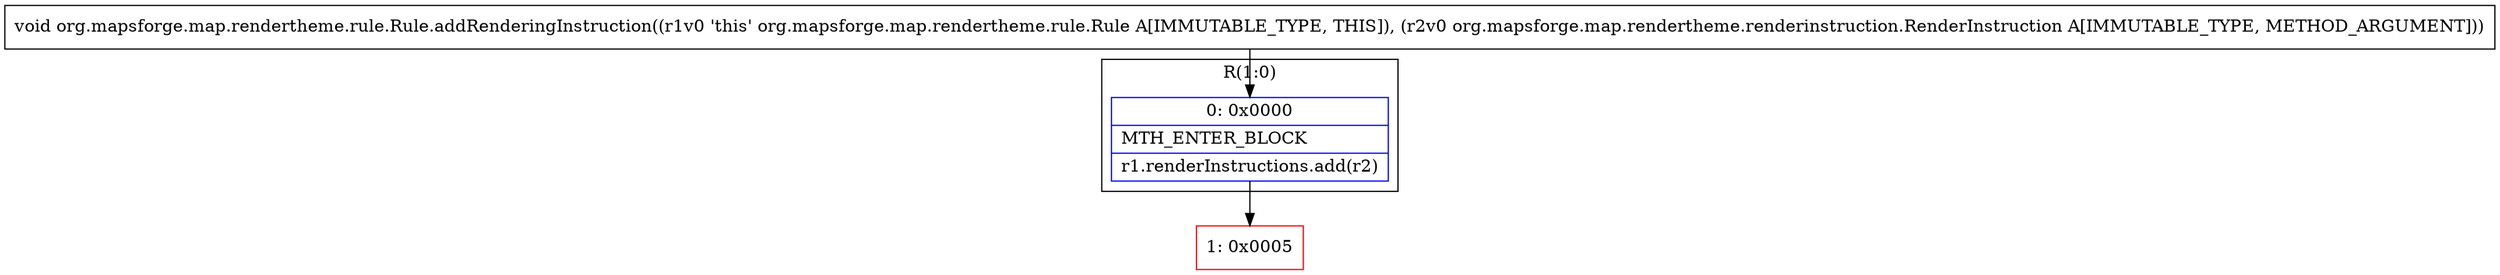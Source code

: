 digraph "CFG fororg.mapsforge.map.rendertheme.rule.Rule.addRenderingInstruction(Lorg\/mapsforge\/map\/rendertheme\/renderinstruction\/RenderInstruction;)V" {
subgraph cluster_Region_1422109750 {
label = "R(1:0)";
node [shape=record,color=blue];
Node_0 [shape=record,label="{0\:\ 0x0000|MTH_ENTER_BLOCK\l|r1.renderInstructions.add(r2)\l}"];
}
Node_1 [shape=record,color=red,label="{1\:\ 0x0005}"];
MethodNode[shape=record,label="{void org.mapsforge.map.rendertheme.rule.Rule.addRenderingInstruction((r1v0 'this' org.mapsforge.map.rendertheme.rule.Rule A[IMMUTABLE_TYPE, THIS]), (r2v0 org.mapsforge.map.rendertheme.renderinstruction.RenderInstruction A[IMMUTABLE_TYPE, METHOD_ARGUMENT])) }"];
MethodNode -> Node_0;
Node_0 -> Node_1;
}

